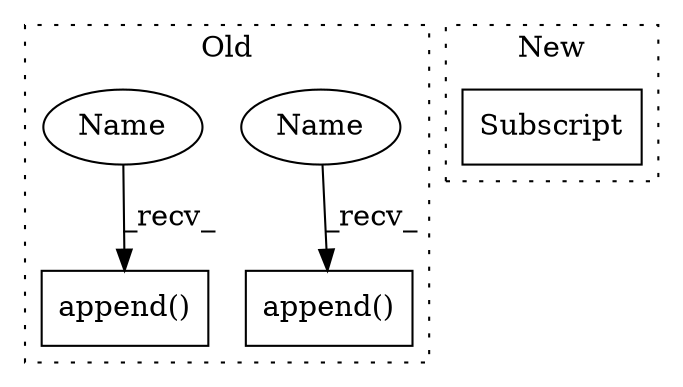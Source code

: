 digraph G {
subgraph cluster0 {
1 [label="append()" a="75" s="13042,13169" l="23,1" shape="box"];
3 [label="append()" a="75" s="13291,13327" l="23,1" shape="box"];
4 [label="Name" a="87" s="13042" l="15" shape="ellipse"];
5 [label="Name" a="87" s="13291" l="15" shape="ellipse"];
label = "Old";
style="dotted";
}
subgraph cluster1 {
2 [label="Subscript" a="63" s="12844,0" l="13,0" shape="box"];
label = "New";
style="dotted";
}
4 -> 1 [label="_recv_"];
5 -> 3 [label="_recv_"];
}